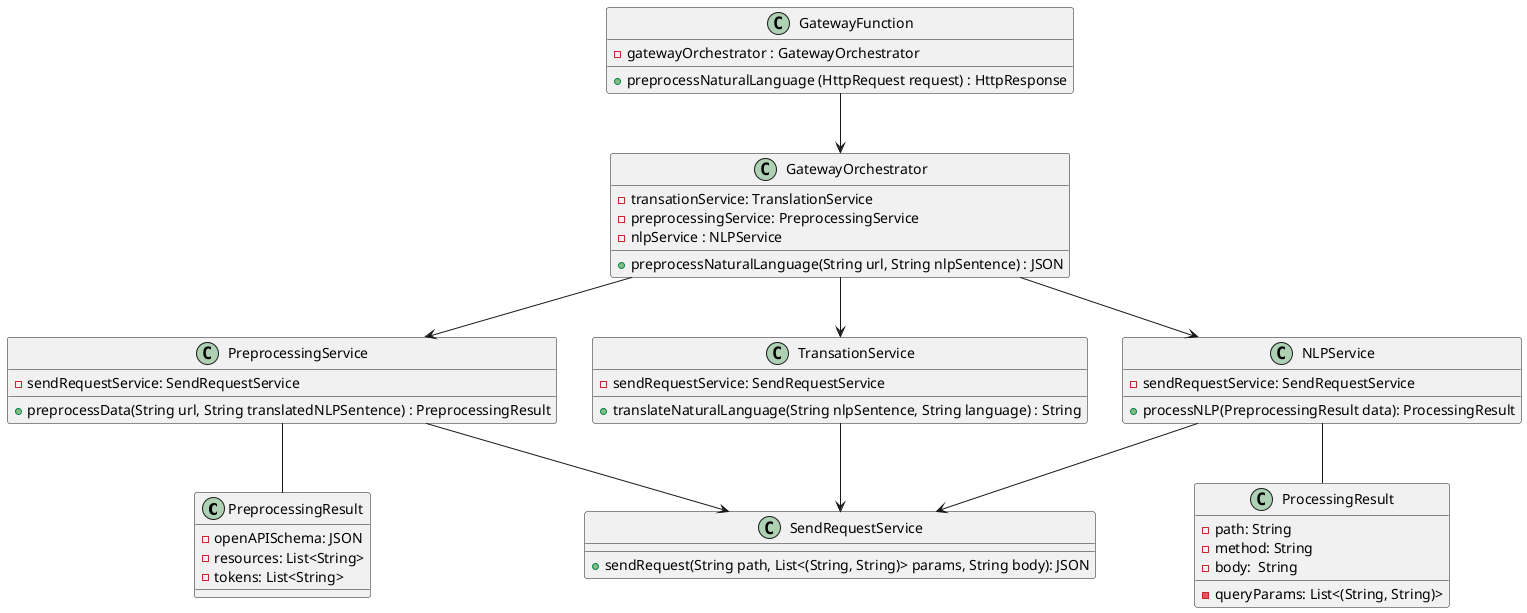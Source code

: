 @startuml API Gateway

class PreprocessingResult{
    -openAPISchema: JSON
    -resources: List<String>
    -tokens: List<String>
}

class ProcessingResult{
    -path: String
    -method: String
    -queryParams: List<(String, String)>
    -body:  String
}

class SendRequestService{
    +sendRequest(String path, List<(String, String)> params, String body): JSON
}

class TransationService{
    -sendRequestService: SendRequestService
    +translateNaturalLanguage(String nlpSentence, String language) : String
}

class PreprocessingService{
    -sendRequestService: SendRequestService
    +preprocessData(String url, String translatedNLPSentence) : PreprocessingResult
}

class NLPService{
    -sendRequestService: SendRequestService
    +processNLP(PreprocessingResult data): ProcessingResult
}

class GatewayOrchestrator {
    -transationService: TranslationService
    -preprocessingService: PreprocessingService
    -nlpService : NLPService 
    +preprocessNaturalLanguage(String url, String nlpSentence) : JSON 
}

class GatewayFunction {
	-gatewayOrchestrator : GatewayOrchestrator
	+preprocessNaturalLanguage (HttpRequest request) : HttpResponse
}
GatewayFunction --> GatewayOrchestrator
GatewayOrchestrator --> TransationService
GatewayOrchestrator --> PreprocessingService
GatewayOrchestrator --> NLPService
NLPService --> SendRequestService
TransationService --> SendRequestService
PreprocessingService --> SendRequestService
PreprocessingService -- PreprocessingResult
NLPService -- ProcessingResult

@enduml
